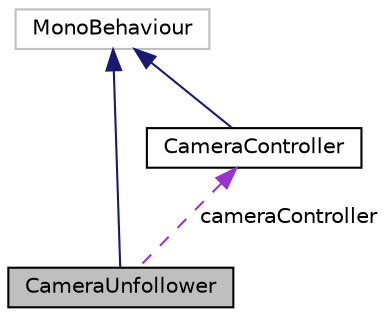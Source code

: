 digraph "CameraUnfollower"
{
  edge [fontname="Helvetica",fontsize="10",labelfontname="Helvetica",labelfontsize="10"];
  node [fontname="Helvetica",fontsize="10",shape=record];
  Node1 [label="CameraUnfollower",height=0.2,width=0.4,color="black", fillcolor="grey75", style="filled", fontcolor="black"];
  Node2 -> Node1 [dir="back",color="midnightblue",fontsize="10",style="solid",fontname="Helvetica"];
  Node2 [label="MonoBehaviour",height=0.2,width=0.4,color="grey75", fillcolor="white", style="filled"];
  Node3 -> Node1 [dir="back",color="darkorchid3",fontsize="10",style="dashed",label=" cameraController" ,fontname="Helvetica"];
  Node3 [label="CameraController",height=0.2,width=0.4,color="black", fillcolor="white", style="filled",URL="$class_camera_controller.html"];
  Node2 -> Node3 [dir="back",color="midnightblue",fontsize="10",style="solid",fontname="Helvetica"];
}

